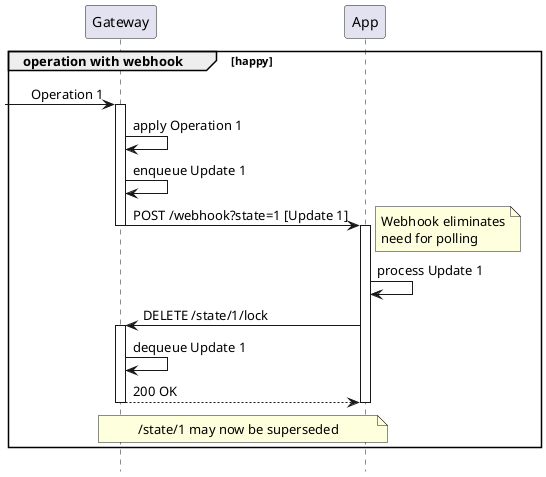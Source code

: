 @startuml
'https://plantuml.com/sequence-diagram
!pragma teoz true
hide footbox

participant Gateway as gw
participant "App" as app

group operation with webhook [happy]
-> gw ++: Operation 1
gw -> gw: apply Operation 1
gw -> gw: enqueue Update 1
gw -> app ++--: POST /webhook?state=1 [Update 1]
note right
Webhook eliminates
need for polling
end note
app -> app: process Update 1
app -> gw ++: DELETE /state/1/lock
gw -> gw: dequeue Update 1
return 200 OK
deactivate app
note across: /state/1 may now be superseded
end group

@enduml